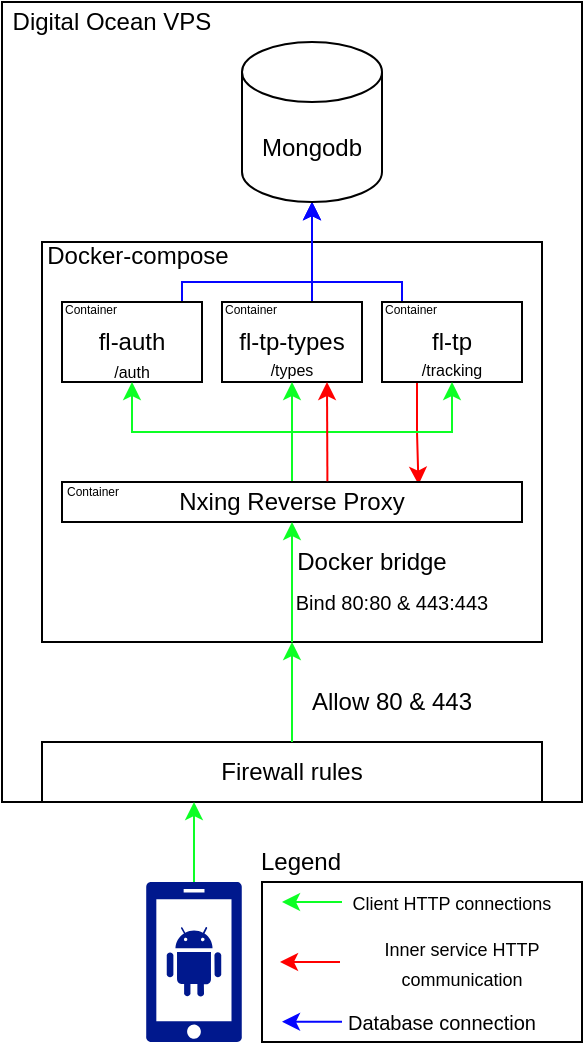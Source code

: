 <mxfile version="14.4.4" type="device"><diagram id="cetKG4FfXkpLSEy8AKaZ" name="Page-1"><mxGraphModel dx="1234" dy="627" grid="1" gridSize="10" guides="1" tooltips="1" connect="1" arrows="1" fold="1" page="1" pageScale="1" pageWidth="827" pageHeight="1169" math="0" shadow="0"><root><mxCell id="0"/><mxCell id="1" parent="0"/><mxCell id="6Xagb2XjCuajOrH1aCcu-54" value="" style="rounded=0;whiteSpace=wrap;html=1;" vertex="1" parent="1"><mxGeometry x="160" y="460" width="160" height="80" as="geometry"/></mxCell><mxCell id="6Xagb2XjCuajOrH1aCcu-33" value="" style="rounded=0;whiteSpace=wrap;html=1;" vertex="1" parent="1"><mxGeometry x="30" y="20" width="290" height="400" as="geometry"/></mxCell><mxCell id="6Xagb2XjCuajOrH1aCcu-8" value="" style="rounded=0;whiteSpace=wrap;html=1;" vertex="1" parent="1"><mxGeometry x="50" y="140" width="250" height="200" as="geometry"/></mxCell><mxCell id="6Xagb2XjCuajOrH1aCcu-28" style="edgeStyle=orthogonalEdgeStyle;rounded=0;orthogonalLoop=1;jettySize=auto;html=1;entryX=0.5;entryY=1;entryDx=0;entryDy=0;entryPerimeter=0;strokeColor=#0505FF;fillColor=#000000;" edge="1" parent="1" source="6Xagb2XjCuajOrH1aCcu-2" target="6Xagb2XjCuajOrH1aCcu-10"><mxGeometry relative="1" as="geometry"><Array as="points"><mxPoint x="120" y="160"/><mxPoint x="185" y="160"/></Array></mxGeometry></mxCell><mxCell id="6Xagb2XjCuajOrH1aCcu-2" value="fl-auth" style="rounded=0;whiteSpace=wrap;html=1;" vertex="1" parent="1"><mxGeometry x="60" y="170" width="70" height="40" as="geometry"/></mxCell><mxCell id="6Xagb2XjCuajOrH1aCcu-29" style="edgeStyle=orthogonalEdgeStyle;rounded=0;orthogonalLoop=1;jettySize=auto;html=1;entryX=0.5;entryY=1;entryDx=0;entryDy=0;entryPerimeter=0;strokeColor=#0505FF;fillColor=#000000;" edge="1" parent="1" source="6Xagb2XjCuajOrH1aCcu-3" target="6Xagb2XjCuajOrH1aCcu-10"><mxGeometry relative="1" as="geometry"><Array as="points"><mxPoint x="185" y="160"/><mxPoint x="185" y="160"/></Array></mxGeometry></mxCell><mxCell id="6Xagb2XjCuajOrH1aCcu-3" value="fl-tp-types" style="rounded=0;whiteSpace=wrap;html=1;" vertex="1" parent="1"><mxGeometry x="140" y="170" width="70" height="40" as="geometry"/></mxCell><mxCell id="6Xagb2XjCuajOrH1aCcu-25" style="edgeStyle=orthogonalEdgeStyle;rounded=0;orthogonalLoop=1;jettySize=auto;html=1;exitX=0.25;exitY=1;exitDx=0;exitDy=0;entryX=0.775;entryY=0.066;entryDx=0;entryDy=0;entryPerimeter=0;strokeColor=#FF0000;fillColor=#FF0000;" edge="1" parent="1" source="6Xagb2XjCuajOrH1aCcu-5" target="6Xagb2XjCuajOrH1aCcu-7"><mxGeometry relative="1" as="geometry"/></mxCell><mxCell id="6Xagb2XjCuajOrH1aCcu-30" style="edgeStyle=orthogonalEdgeStyle;rounded=0;orthogonalLoop=1;jettySize=auto;html=1;entryX=0.5;entryY=1;entryDx=0;entryDy=0;entryPerimeter=0;strokeColor=#0505FF;fillColor=#000000;" edge="1" parent="1" source="6Xagb2XjCuajOrH1aCcu-5" target="6Xagb2XjCuajOrH1aCcu-10"><mxGeometry relative="1" as="geometry"><Array as="points"><mxPoint x="230" y="160"/><mxPoint x="185" y="160"/></Array></mxGeometry></mxCell><mxCell id="6Xagb2XjCuajOrH1aCcu-5" value="fl-tp" style="rounded=0;whiteSpace=wrap;html=1;" vertex="1" parent="1"><mxGeometry x="220" y="170" width="70" height="40" as="geometry"/></mxCell><mxCell id="6Xagb2XjCuajOrH1aCcu-11" style="edgeStyle=orthogonalEdgeStyle;rounded=0;orthogonalLoop=1;jettySize=auto;html=1;strokeColor=#0DFF25;" edge="1" parent="1" source="6Xagb2XjCuajOrH1aCcu-7" target="6Xagb2XjCuajOrH1aCcu-2"><mxGeometry relative="1" as="geometry"/></mxCell><mxCell id="6Xagb2XjCuajOrH1aCcu-12" style="edgeStyle=orthogonalEdgeStyle;rounded=0;orthogonalLoop=1;jettySize=auto;html=1;exitX=0.5;exitY=0;exitDx=0;exitDy=0;entryX=0.5;entryY=1;entryDx=0;entryDy=0;strokeColor=#0DFF25;" edge="1" parent="1" source="6Xagb2XjCuajOrH1aCcu-7" target="6Xagb2XjCuajOrH1aCcu-3"><mxGeometry relative="1" as="geometry"/></mxCell><mxCell id="6Xagb2XjCuajOrH1aCcu-13" style="edgeStyle=orthogonalEdgeStyle;rounded=0;orthogonalLoop=1;jettySize=auto;html=1;exitX=0.5;exitY=0;exitDx=0;exitDy=0;entryX=0.5;entryY=1;entryDx=0;entryDy=0;strokeColor=#0DFF25;" edge="1" parent="1" source="6Xagb2XjCuajOrH1aCcu-7" target="6Xagb2XjCuajOrH1aCcu-5"><mxGeometry relative="1" as="geometry"/></mxCell><mxCell id="6Xagb2XjCuajOrH1aCcu-7" value="Nxing Reverse Proxy" style="rounded=0;whiteSpace=wrap;html=1;" vertex="1" parent="1"><mxGeometry x="60" y="260" width="230" height="20" as="geometry"/></mxCell><mxCell id="6Xagb2XjCuajOrH1aCcu-9" value="Docker-compose" style="text;html=1;strokeColor=none;fillColor=none;align=center;verticalAlign=middle;whiteSpace=wrap;rounded=0;" vertex="1" parent="1"><mxGeometry x="43" y="137" width="110" height="20" as="geometry"/></mxCell><mxCell id="6Xagb2XjCuajOrH1aCcu-10" value="Mongodb" style="shape=cylinder3;whiteSpace=wrap;html=1;boundedLbl=1;backgroundOutline=1;size=15;" vertex="1" parent="1"><mxGeometry x="150" y="40" width="70" height="80" as="geometry"/></mxCell><mxCell id="6Xagb2XjCuajOrH1aCcu-14" value="&lt;font style=&quot;font-size: 8px&quot;&gt;/tracking&lt;/font&gt;" style="text;html=1;strokeColor=none;fillColor=none;align=center;verticalAlign=middle;whiteSpace=wrap;rounded=0;" vertex="1" parent="1"><mxGeometry x="240" y="198" width="30" height="10" as="geometry"/></mxCell><mxCell id="6Xagb2XjCuajOrH1aCcu-15" value="&lt;font style=&quot;font-size: 8px&quot;&gt;/types&lt;/font&gt;" style="text;html=1;strokeColor=none;fillColor=none;align=center;verticalAlign=middle;whiteSpace=wrap;rounded=0;" vertex="1" parent="1"><mxGeometry x="160" y="198" width="30" height="10" as="geometry"/></mxCell><mxCell id="6Xagb2XjCuajOrH1aCcu-16" value="&lt;font style=&quot;font-size: 8px&quot;&gt;/auth&lt;br&gt;&lt;/font&gt;" style="text;html=1;strokeColor=none;fillColor=none;align=center;verticalAlign=middle;whiteSpace=wrap;rounded=0;" vertex="1" parent="1"><mxGeometry x="80" y="199" width="30" height="10" as="geometry"/></mxCell><mxCell id="6Xagb2XjCuajOrH1aCcu-26" value="" style="endArrow=classic;html=1;strokeColor=#FF0000;fillColor=#FF0000;entryX=0.75;entryY=1;entryDx=0;entryDy=0;exitX=0.577;exitY=-0.017;exitDx=0;exitDy=0;exitPerimeter=0;" edge="1" parent="1" source="6Xagb2XjCuajOrH1aCcu-7" target="6Xagb2XjCuajOrH1aCcu-3"><mxGeometry width="50" height="50" relative="1" as="geometry"><mxPoint x="200" y="270" as="sourcePoint"/><mxPoint x="250" y="220" as="targetPoint"/></mxGeometry></mxCell><mxCell id="6Xagb2XjCuajOrH1aCcu-32" value="Digital Ocean VPS" style="text;html=1;strokeColor=none;fillColor=none;align=center;verticalAlign=middle;whiteSpace=wrap;rounded=0;" vertex="1" parent="1"><mxGeometry x="30" y="20" width="110" height="20" as="geometry"/></mxCell><mxCell id="6Xagb2XjCuajOrH1aCcu-34" value="Firewall rules" style="rounded=0;whiteSpace=wrap;html=1;" vertex="1" parent="1"><mxGeometry x="50" y="390" width="250" height="30" as="geometry"/></mxCell><mxCell id="6Xagb2XjCuajOrH1aCcu-37" value="" style="endArrow=classic;html=1;strokeColor=#0DFF25;fillColor=#000000;entryX=0.5;entryY=1;entryDx=0;entryDy=0;exitX=0.5;exitY=0;exitDx=0;exitDy=0;" edge="1" parent="1" source="6Xagb2XjCuajOrH1aCcu-34" target="6Xagb2XjCuajOrH1aCcu-8"><mxGeometry width="50" height="50" relative="1" as="geometry"><mxPoint x="190" y="350" as="sourcePoint"/><mxPoint x="240" y="300" as="targetPoint"/></mxGeometry></mxCell><mxCell id="6Xagb2XjCuajOrH1aCcu-41" value="" style="endArrow=classic;html=1;strokeColor=#0DFF25;fillColor=#000000;exitX=0.5;exitY=1;exitDx=0;exitDy=0;entryX=0.5;entryY=1;entryDx=0;entryDy=0;" edge="1" parent="1" source="6Xagb2XjCuajOrH1aCcu-8" target="6Xagb2XjCuajOrH1aCcu-7"><mxGeometry width="50" height="50" relative="1" as="geometry"><mxPoint x="190" y="310" as="sourcePoint"/><mxPoint x="240" y="260" as="targetPoint"/></mxGeometry></mxCell><mxCell id="6Xagb2XjCuajOrH1aCcu-42" value="Docker bridge" style="text;html=1;strokeColor=none;fillColor=none;align=center;verticalAlign=middle;whiteSpace=wrap;rounded=0;" vertex="1" parent="1"><mxGeometry x="160" y="290" width="110" height="20" as="geometry"/></mxCell><mxCell id="6Xagb2XjCuajOrH1aCcu-43" value="&lt;font style=&quot;font-size: 10px&quot;&gt;Bind 80:80 &amp;amp; 443:443&lt;/font&gt;" style="text;html=1;strokeColor=none;fillColor=none;align=center;verticalAlign=middle;whiteSpace=wrap;rounded=0;" vertex="1" parent="1"><mxGeometry x="170" y="310" width="110" height="20" as="geometry"/></mxCell><mxCell id="6Xagb2XjCuajOrH1aCcu-45" value="Allow 80 &amp;amp; 443" style="text;html=1;strokeColor=none;fillColor=none;align=center;verticalAlign=middle;whiteSpace=wrap;rounded=0;" vertex="1" parent="1"><mxGeometry x="170" y="360" width="110" height="20" as="geometry"/></mxCell><mxCell id="6Xagb2XjCuajOrH1aCcu-52" style="edgeStyle=orthogonalEdgeStyle;rounded=0;orthogonalLoop=1;jettySize=auto;html=1;exitX=0.5;exitY=0;exitDx=0;exitDy=0;exitPerimeter=0;entryX=0.5;entryY=1;entryDx=0;entryDy=0;strokeColor=#0DFF25;fillColor=#000000;" edge="1" parent="1" source="6Xagb2XjCuajOrH1aCcu-51"><mxGeometry relative="1" as="geometry"><mxPoint x="126.0" y="420" as="targetPoint"/></mxGeometry></mxCell><mxCell id="6Xagb2XjCuajOrH1aCcu-51" value="" style="aspect=fixed;pointerEvents=1;shadow=0;dashed=0;html=1;strokeColor=none;labelPosition=center;verticalLabelPosition=bottom;verticalAlign=top;align=center;fillColor=#00188D;shape=mxgraph.mscae.enterprise.android_phone" vertex="1" parent="1"><mxGeometry x="102" y="460" width="48" height="80" as="geometry"/></mxCell><mxCell id="6Xagb2XjCuajOrH1aCcu-56" value="" style="endArrow=classic;html=1;strokeColor=#0DFF25;fillColor=#000000;" edge="1" parent="1"><mxGeometry width="50" height="50" relative="1" as="geometry"><mxPoint x="200" y="470" as="sourcePoint"/><mxPoint x="170" y="470" as="targetPoint"/></mxGeometry></mxCell><mxCell id="6Xagb2XjCuajOrH1aCcu-57" value="&lt;font style=&quot;font-size: 9px&quot;&gt;Client HTTP connections&lt;/font&gt;" style="text;html=1;strokeColor=none;fillColor=none;align=center;verticalAlign=middle;whiteSpace=wrap;rounded=0;" vertex="1" parent="1"><mxGeometry x="200" y="460" width="110" height="20" as="geometry"/></mxCell><mxCell id="6Xagb2XjCuajOrH1aCcu-59" value="" style="endArrow=classic;html=1;strokeColor=#FF0000;fillColor=#000000;" edge="1" parent="1"><mxGeometry width="50" height="50" relative="1" as="geometry"><mxPoint x="199" y="500" as="sourcePoint"/><mxPoint x="169" y="500" as="targetPoint"/></mxGeometry></mxCell><mxCell id="6Xagb2XjCuajOrH1aCcu-61" value="&lt;font style=&quot;font-size: 9px&quot;&gt;Inner service HTTP communication&lt;/font&gt;" style="text;html=1;strokeColor=none;fillColor=none;align=center;verticalAlign=middle;whiteSpace=wrap;rounded=0;" vertex="1" parent="1"><mxGeometry x="200" y="490" width="120" height="20" as="geometry"/></mxCell><mxCell id="6Xagb2XjCuajOrH1aCcu-62" value="" style="endArrow=classic;html=1;strokeColor=#0505FF;fillColor=#000000;" edge="1" parent="1"><mxGeometry width="50" height="50" relative="1" as="geometry"><mxPoint x="200" y="529.87" as="sourcePoint"/><mxPoint x="170" y="529.87" as="targetPoint"/></mxGeometry></mxCell><mxCell id="6Xagb2XjCuajOrH1aCcu-63" value="&lt;font size=&quot;1&quot;&gt;Database connection&lt;/font&gt;" style="text;html=1;strokeColor=none;fillColor=none;align=center;verticalAlign=middle;whiteSpace=wrap;rounded=0;" vertex="1" parent="1"><mxGeometry x="200" y="520" width="100" height="20" as="geometry"/></mxCell><mxCell id="6Xagb2XjCuajOrH1aCcu-64" value="&lt;font style=&quot;font-size: 6px&quot;&gt;Container&lt;/font&gt;" style="text;html=1;strokeColor=none;fillColor=none;align=center;verticalAlign=middle;whiteSpace=wrap;rounded=0;" vertex="1" parent="1"><mxGeometry x="63" y="263" width="25" as="geometry"/></mxCell><mxCell id="6Xagb2XjCuajOrH1aCcu-65" value="&lt;font style=&quot;font-size: 6px&quot;&gt;Container&lt;/font&gt;" style="text;html=1;strokeColor=none;fillColor=none;align=center;verticalAlign=middle;whiteSpace=wrap;rounded=0;" vertex="1" parent="1"><mxGeometry x="62" y="172" width="25" as="geometry"/></mxCell><mxCell id="6Xagb2XjCuajOrH1aCcu-66" value="&lt;font style=&quot;font-size: 6px&quot;&gt;Container&lt;/font&gt;" style="text;html=1;strokeColor=none;fillColor=none;align=center;verticalAlign=middle;whiteSpace=wrap;rounded=0;" vertex="1" parent="1"><mxGeometry x="142" y="172" width="25" as="geometry"/></mxCell><mxCell id="6Xagb2XjCuajOrH1aCcu-67" value="&lt;font style=&quot;font-size: 6px&quot;&gt;Container&lt;/font&gt;" style="text;html=1;strokeColor=none;fillColor=none;align=center;verticalAlign=middle;whiteSpace=wrap;rounded=0;" vertex="1" parent="1"><mxGeometry x="222" y="172" width="25" as="geometry"/></mxCell><mxCell id="6Xagb2XjCuajOrH1aCcu-69" value="Legend" style="text;html=1;strokeColor=none;fillColor=none;align=center;verticalAlign=middle;whiteSpace=wrap;rounded=0;" vertex="1" parent="1"><mxGeometry x="151" y="440" width="57" height="20" as="geometry"/></mxCell></root></mxGraphModel></diagram></mxfile>